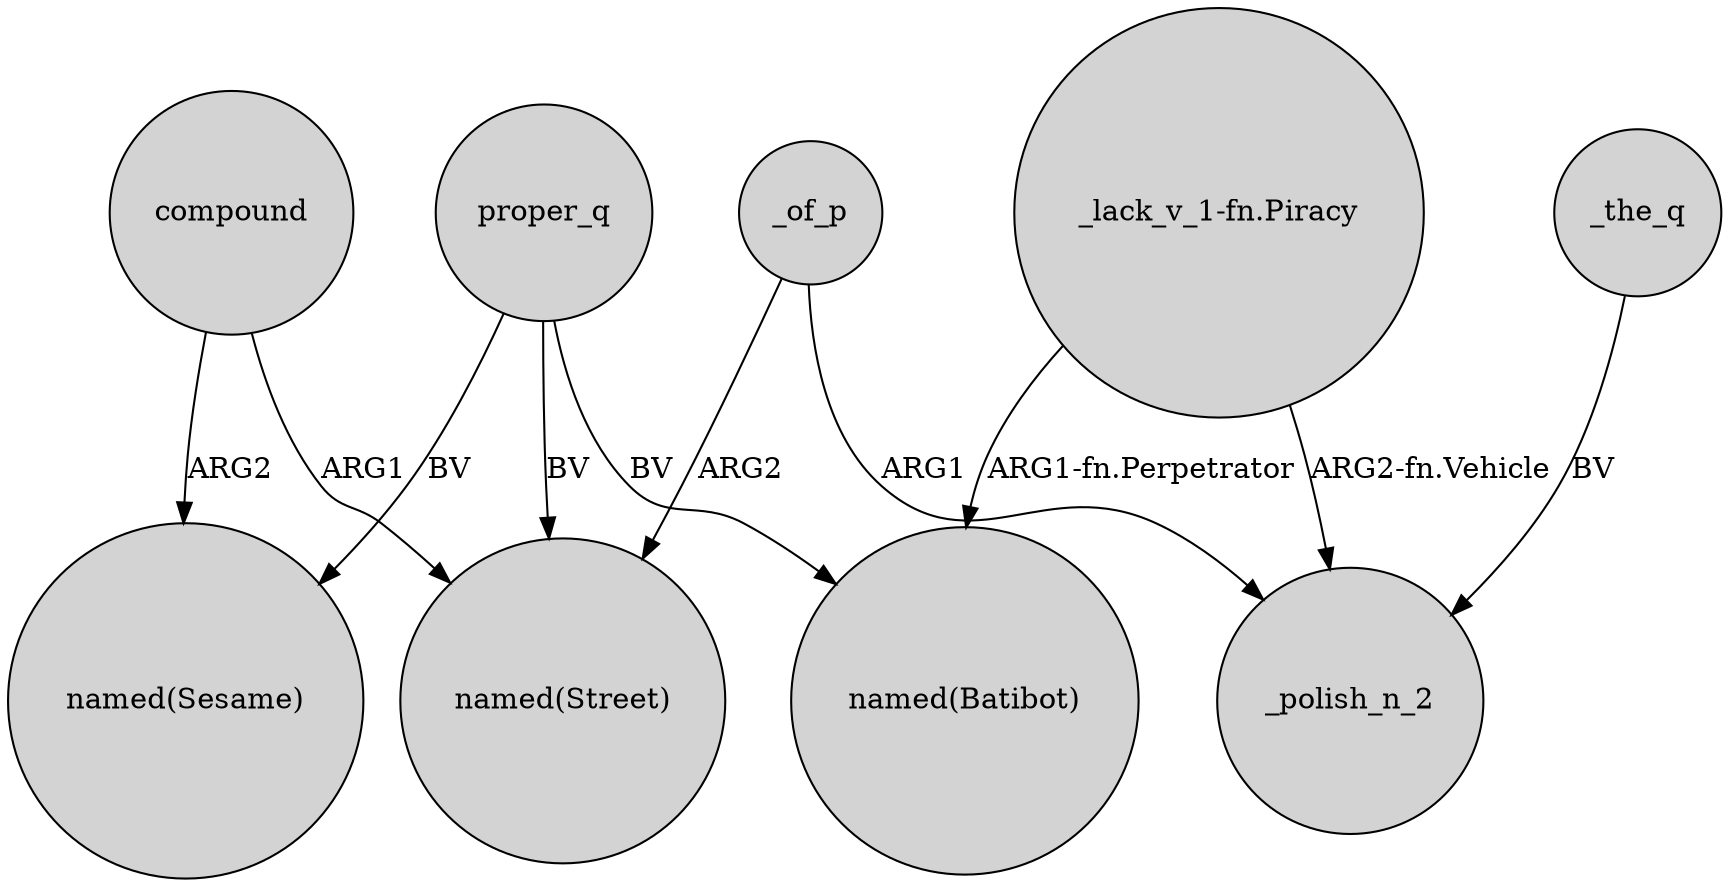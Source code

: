 digraph {
	node [shape=circle style=filled]
	compound -> "named(Sesame)" [label=ARG2]
	compound -> "named(Street)" [label=ARG1]
	proper_q -> "named(Sesame)" [label=BV]
	_the_q -> _polish_n_2 [label=BV]
	proper_q -> "named(Street)" [label=BV]
	"_lack_v_1-fn.Piracy" -> "named(Batibot)" [label="ARG1-fn.Perpetrator"]
	proper_q -> "named(Batibot)" [label=BV]
	_of_p -> _polish_n_2 [label=ARG1]
	_of_p -> "named(Street)" [label=ARG2]
	"_lack_v_1-fn.Piracy" -> _polish_n_2 [label="ARG2-fn.Vehicle"]
}
